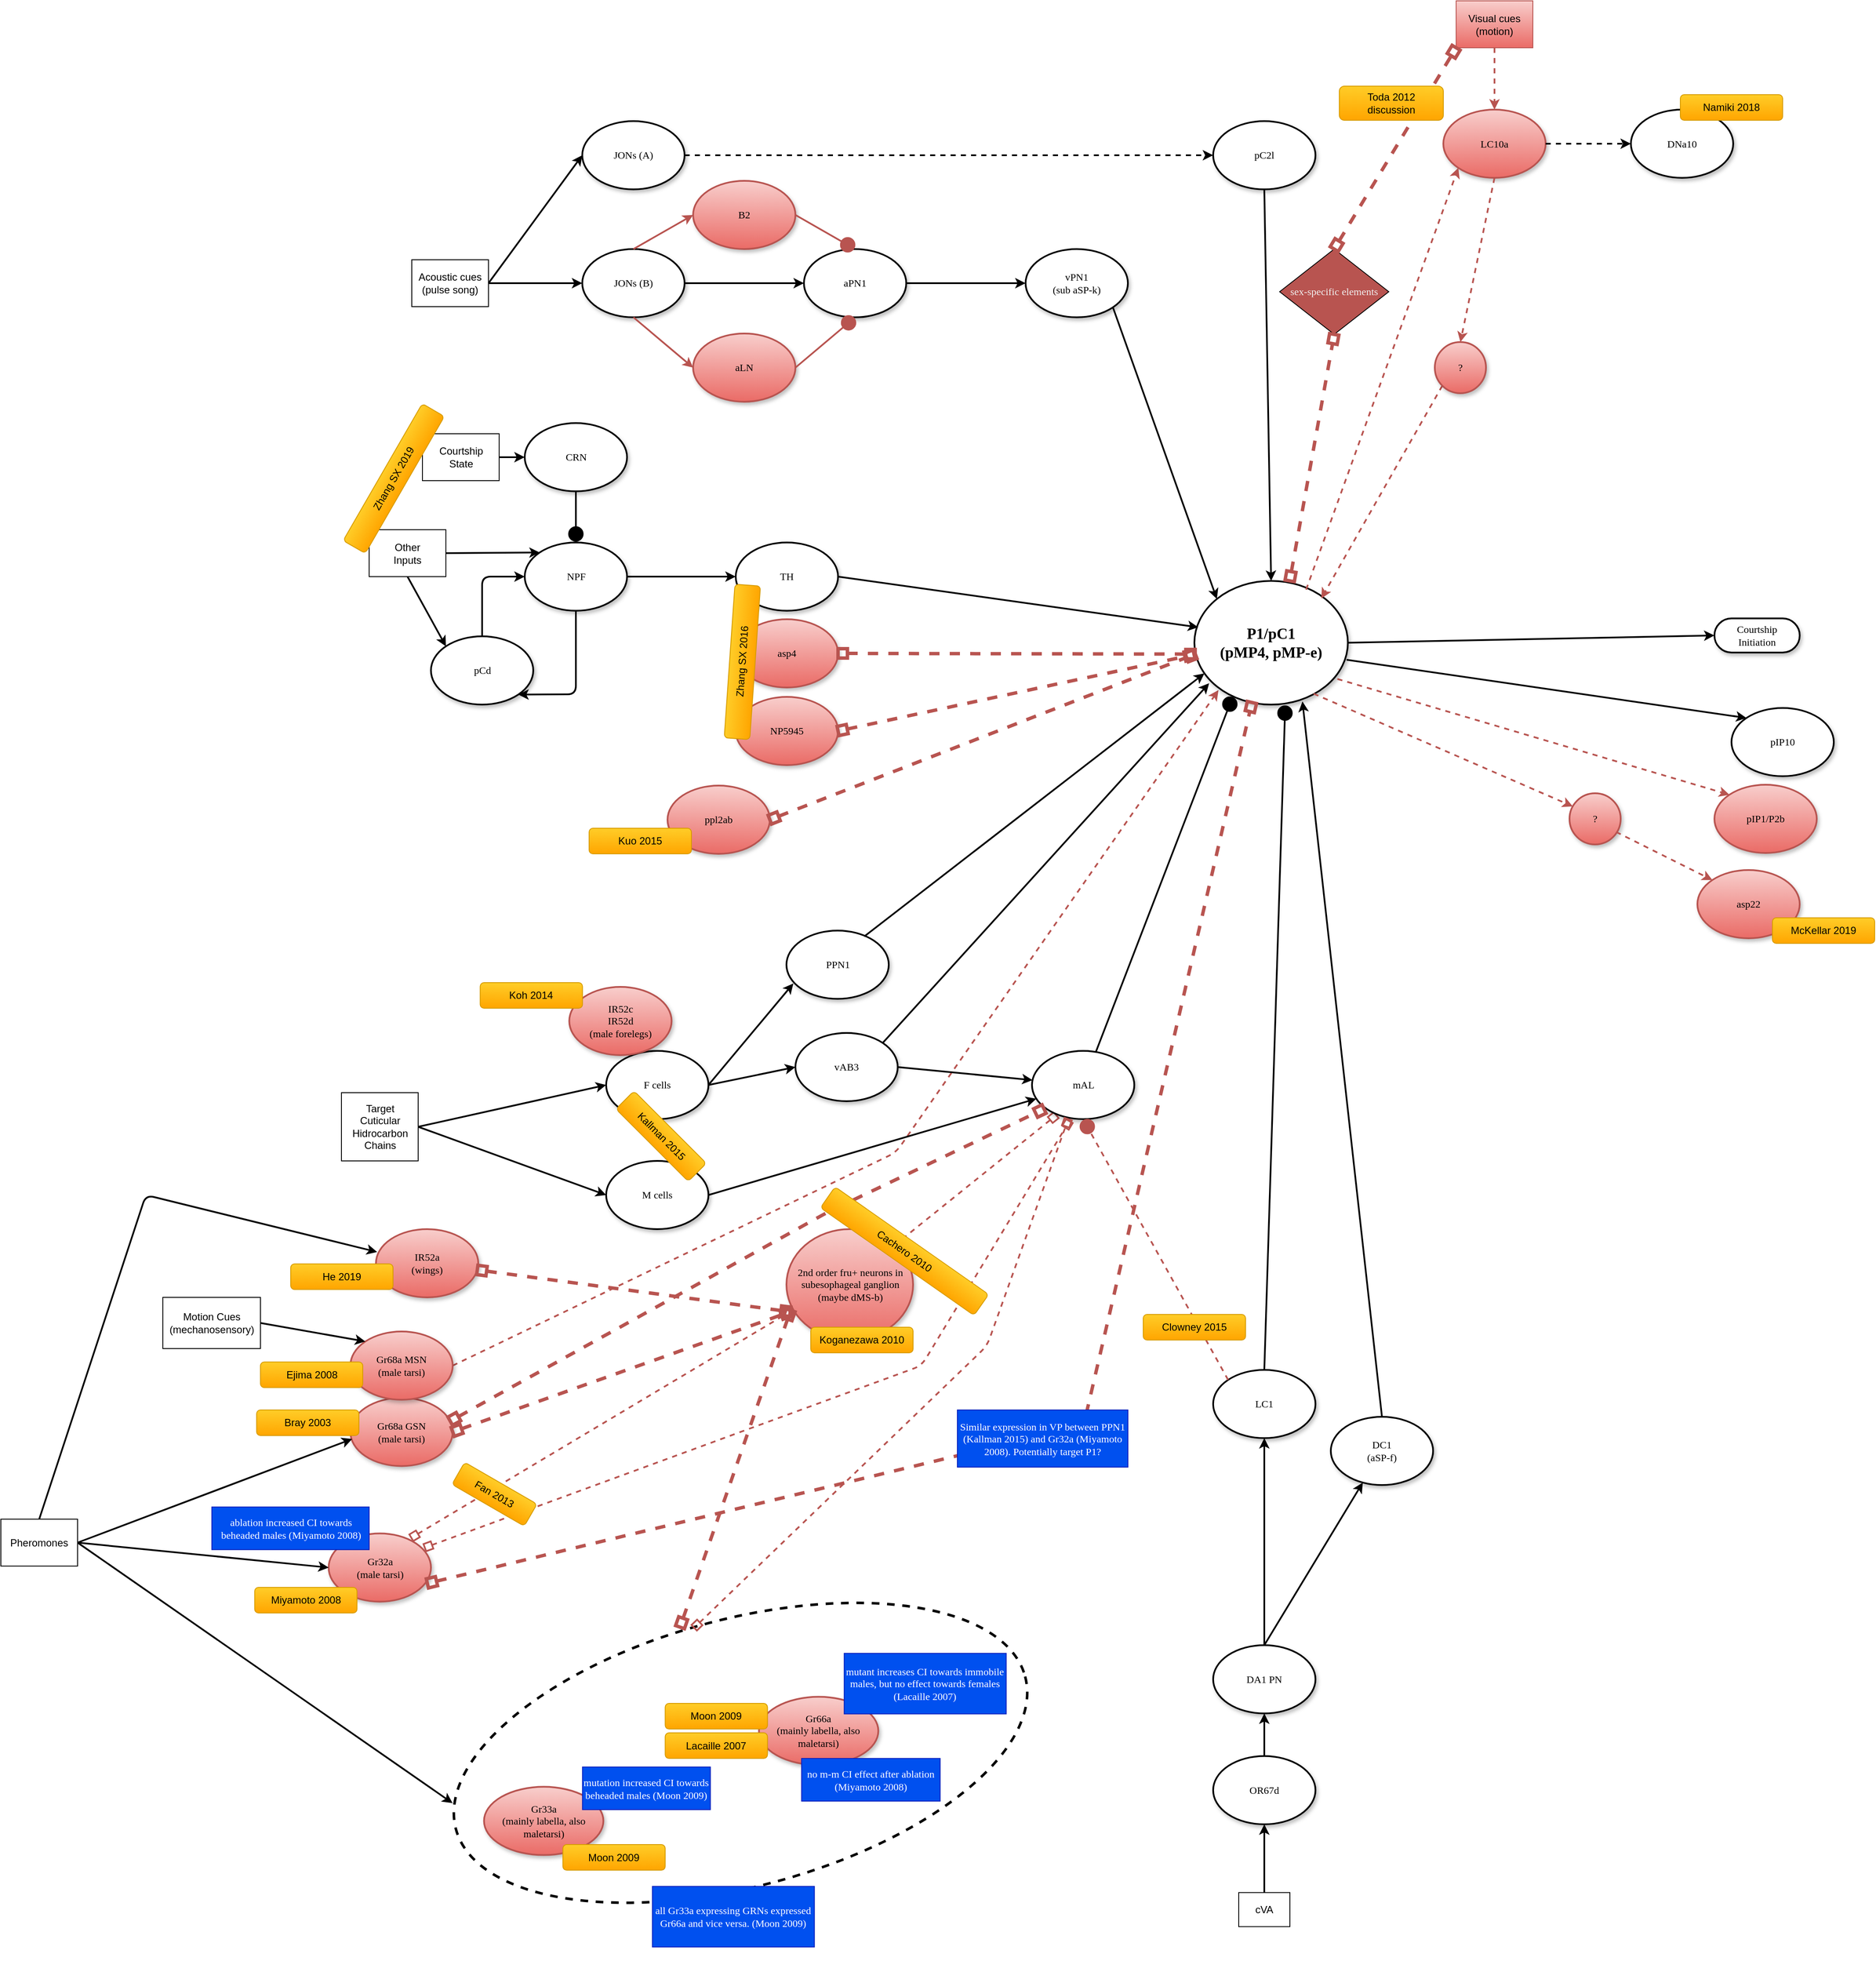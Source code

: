 <mxfile version="14.4.4" type="github">
  <diagram name="Page-1" id="ad52d381-51e7-2e0d-a935-2d0ddd2fd229">
    <mxGraphModel dx="3036" dy="1929" grid="1" gridSize="10" guides="1" tooltips="1" connect="1" arrows="1" fold="1" page="1" pageScale="1" pageWidth="1100" pageHeight="850" background="#ffffff" math="0" shadow="0">
      <root>
        <mxCell id="0" />
        <mxCell id="1" parent="0" />
        <mxCell id="9Zyja6iba0x6Raa5amca-169" value="" style="ellipse;whiteSpace=wrap;html=1;fontFamily=Verdana;fontSize=12;fontColor=#000000;rotation=-15;fillColor=none;strokeColor=#000000;dashed=1;strokeWidth=3;" vertex="1" parent="1">
          <mxGeometry x="362" y="1217.31" width="691.25" height="313.25" as="geometry" />
        </mxCell>
        <mxCell id="9Zyja6iba0x6Raa5amca-168" value="&lt;div&gt;Gr33a&lt;/div&gt;&lt;div&gt;(mainly labella, also maletarsi)&lt;br&gt;&lt;/div&gt;" style="ellipse;whiteSpace=wrap;html=1;rounded=1;shadow=1;comic=0;labelBackgroundColor=none;strokeWidth=2;fontFamily=Verdana;fontSize=12;align=center;gradientColor=#ea6b66;fillColor=#f8cecc;strokeColor=#b85450;" vertex="1" parent="1">
          <mxGeometry x="406.75" y="1413.81" width="140" height="80" as="geometry" />
        </mxCell>
        <mxCell id="9Zyja6iba0x6Raa5amca-161" value="" style="endArrow=box;html=1;strokeWidth=2;strokeColor=#b85450;exitX=1;exitY=0;exitDx=0;exitDy=0;dashed=1;gradientColor=#ea6b66;fillColor=#f8cecc;entryX=0.237;entryY=0.942;entryDx=0;entryDy=0;entryPerimeter=0;endFill=0;" edge="1" parent="1" source="9Zyja6iba0x6Raa5amca-147" target="9Zyja6iba0x6Raa5amca-2">
          <mxGeometry width="50" height="50" relative="1" as="geometry">
            <mxPoint x="899.001" y="777.405" as="sourcePoint" />
            <mxPoint x="1081.66" y="631" as="targetPoint" />
          </mxGeometry>
        </mxCell>
        <mxCell id="9Zyja6iba0x6Raa5amca-157" value="" style="endArrow=classic;html=1;strokeWidth=2;strokeColor=#b85450;exitX=1;exitY=0.5;exitDx=0;exitDy=0;dashed=1;gradientColor=#ea6b66;fillColor=#f8cecc;entryX=0.157;entryY=0.883;entryDx=0;entryDy=0;entryPerimeter=0;" edge="1" parent="1" source="9Zyja6iba0x6Raa5amca-151" target="9Zyja6iba0x6Raa5amca-1">
          <mxGeometry width="50" height="50" relative="1" as="geometry">
            <mxPoint x="949.787" y="575.993" as="sourcePoint" />
            <mxPoint x="771.998" y="840.001" as="targetPoint" />
            <Array as="points">
              <mxPoint x="890" y="670" />
            </Array>
          </mxGeometry>
        </mxCell>
        <mxCell id="9Zyja6iba0x6Raa5amca-1" value="&lt;div&gt;P1/pC1&lt;/div&gt;&lt;div&gt;(pMP4, pMP-e)&lt;br&gt;&lt;/div&gt;" style="ellipse;whiteSpace=wrap;html=1;rounded=1;shadow=1;comic=0;labelBackgroundColor=none;strokeWidth=2;fontFamily=Verdana;fontSize=18;align=center;fontStyle=1" vertex="1" parent="1">
          <mxGeometry x="1240" width="180" height="145" as="geometry" />
        </mxCell>
        <mxCell id="9Zyja6iba0x6Raa5amca-2" value="mAL" style="ellipse;whiteSpace=wrap;html=1;rounded=1;shadow=1;comic=0;labelBackgroundColor=none;strokeWidth=2;fontFamily=Verdana;fontSize=12;align=center;" vertex="1" parent="1">
          <mxGeometry x="1049.5" y="551" width="120" height="80" as="geometry" />
        </mxCell>
        <mxCell id="9Zyja6iba0x6Raa5amca-3" value="&lt;div&gt;Courtship&lt;/div&gt;&lt;div&gt;Initiation&lt;br&gt;&lt;/div&gt;" style="whiteSpace=wrap;html=1;rounded=1;shadow=1;comic=0;labelBackgroundColor=none;strokeWidth=2;fontFamily=Verdana;fontSize=12;align=center;arcSize=50;" vertex="1" parent="1">
          <mxGeometry x="1850" y="44" width="100" height="40" as="geometry" />
        </mxCell>
        <mxCell id="9Zyja6iba0x6Raa5amca-4" value="&lt;div&gt;Target&lt;/div&gt;&lt;div&gt;Cuticular&lt;/div&gt;&lt;div&gt;Hidrocarbon&lt;/div&gt;&lt;div&gt;Chains&lt;br&gt;&lt;/div&gt;" style="rounded=0;whiteSpace=wrap;html=1;" vertex="1" parent="1">
          <mxGeometry x="239.5" y="600" width="90" height="80" as="geometry" />
        </mxCell>
        <mxCell id="9Zyja6iba0x6Raa5amca-5" value="" style="endArrow=classic;html=1;exitX=1;exitY=0.5;exitDx=0;exitDy=0;entryX=0;entryY=0.5;entryDx=0;entryDy=0;strokeWidth=2;strokeColor=#000000;" edge="1" parent="1" source="9Zyja6iba0x6Raa5amca-1" target="9Zyja6iba0x6Raa5amca-3">
          <mxGeometry width="50" height="50" relative="1" as="geometry">
            <mxPoint x="1062" y="20" as="sourcePoint" />
            <mxPoint x="1112" y="-30" as="targetPoint" />
          </mxGeometry>
        </mxCell>
        <mxCell id="9Zyja6iba0x6Raa5amca-6" value="vAB3" style="ellipse;whiteSpace=wrap;html=1;rounded=1;shadow=1;comic=0;labelBackgroundColor=none;strokeWidth=2;fontFamily=Verdana;fontSize=12;align=center;" vertex="1" parent="1">
          <mxGeometry x="772" y="530" width="120" height="80" as="geometry" />
        </mxCell>
        <mxCell id="9Zyja6iba0x6Raa5amca-7" value="PPN1" style="ellipse;whiteSpace=wrap;html=1;rounded=1;shadow=1;comic=0;labelBackgroundColor=none;strokeWidth=2;fontFamily=Verdana;fontSize=12;align=center;" vertex="1" parent="1">
          <mxGeometry x="761.5" y="410" width="120" height="80" as="geometry" />
        </mxCell>
        <mxCell id="9Zyja6iba0x6Raa5amca-8" value="M cells" style="ellipse;whiteSpace=wrap;html=1;rounded=1;shadow=1;comic=0;labelBackgroundColor=none;strokeWidth=2;fontFamily=Verdana;fontSize=12;align=center;" vertex="1" parent="1">
          <mxGeometry x="550" y="680" width="120" height="80" as="geometry" />
        </mxCell>
        <mxCell id="9Zyja6iba0x6Raa5amca-9" value="F cells" style="ellipse;whiteSpace=wrap;html=1;rounded=1;shadow=1;comic=0;labelBackgroundColor=none;strokeWidth=2;fontFamily=Verdana;fontSize=12;align=center;" vertex="1" parent="1">
          <mxGeometry x="550" y="551" width="120" height="80" as="geometry" />
        </mxCell>
        <mxCell id="9Zyja6iba0x6Raa5amca-10" value="JONs (B)" style="ellipse;whiteSpace=wrap;html=1;rounded=1;shadow=1;comic=0;labelBackgroundColor=none;strokeWidth=2;fontFamily=Verdana;fontSize=12;align=center;" vertex="1" parent="1">
          <mxGeometry x="522" y="-389" width="120" height="80" as="geometry" />
        </mxCell>
        <mxCell id="9Zyja6iba0x6Raa5amca-11" value="aPN1" style="ellipse;whiteSpace=wrap;html=1;rounded=1;shadow=1;comic=0;labelBackgroundColor=none;strokeWidth=2;fontFamily=Verdana;fontSize=12;align=center;" vertex="1" parent="1">
          <mxGeometry x="782" y="-389" width="120" height="80" as="geometry" />
        </mxCell>
        <mxCell id="9Zyja6iba0x6Raa5amca-12" value="&lt;div&gt;vPN1&lt;/div&gt;&lt;div&gt;(sub aSP-k) &lt;/div&gt;" style="ellipse;whiteSpace=wrap;html=1;rounded=1;shadow=1;comic=0;labelBackgroundColor=none;strokeWidth=2;fontFamily=Verdana;fontSize=12;align=center;" vertex="1" parent="1">
          <mxGeometry x="1042" y="-389" width="120" height="80" as="geometry" />
        </mxCell>
        <mxCell id="9Zyja6iba0x6Raa5amca-13" value="Acoustic cues (pulse song)" style="rounded=0;whiteSpace=wrap;html=1;" vertex="1" parent="1">
          <mxGeometry x="322" y="-376.5" width="90" height="55" as="geometry" />
        </mxCell>
        <mxCell id="9Zyja6iba0x6Raa5amca-14" value="LC1" style="ellipse;whiteSpace=wrap;html=1;rounded=1;shadow=1;comic=0;labelBackgroundColor=none;strokeWidth=2;fontFamily=Verdana;fontSize=12;align=center;" vertex="1" parent="1">
          <mxGeometry x="1262" y="925" width="120" height="80" as="geometry" />
        </mxCell>
        <mxCell id="9Zyja6iba0x6Raa5amca-15" value="OR67d" style="ellipse;whiteSpace=wrap;html=1;rounded=1;shadow=1;comic=0;labelBackgroundColor=none;strokeWidth=2;fontFamily=Verdana;fontSize=12;align=center;" vertex="1" parent="1">
          <mxGeometry x="1262" y="1377.75" width="120" height="80" as="geometry" />
        </mxCell>
        <mxCell id="9Zyja6iba0x6Raa5amca-16" value="DA1 PN" style="ellipse;whiteSpace=wrap;html=1;rounded=1;shadow=1;comic=0;labelBackgroundColor=none;strokeWidth=2;fontFamily=Verdana;fontSize=12;align=center;" vertex="1" parent="1">
          <mxGeometry x="1262" y="1247.75" width="120" height="80" as="geometry" />
        </mxCell>
        <mxCell id="9Zyja6iba0x6Raa5amca-17" value="&lt;div&gt;DC1&lt;/div&gt;&lt;div&gt;(aSP-f)&lt;/div&gt;" style="ellipse;whiteSpace=wrap;html=1;rounded=1;shadow=1;comic=0;labelBackgroundColor=none;strokeWidth=2;fontFamily=Verdana;fontSize=12;align=center;" vertex="1" parent="1">
          <mxGeometry x="1400" y="980" width="120" height="80" as="geometry" />
        </mxCell>
        <mxCell id="9Zyja6iba0x6Raa5amca-18" value="cVA" style="rounded=0;whiteSpace=wrap;html=1;" vertex="1" parent="1">
          <mxGeometry x="1292" y="1537.75" width="60" height="40" as="geometry" />
        </mxCell>
        <mxCell id="9Zyja6iba0x6Raa5amca-19" value="Visual cues (motion)" style="rounded=0;whiteSpace=wrap;html=1;gradientColor=#ea6b66;fillColor=#f8cecc;strokeColor=#b85450;" vertex="1" parent="1">
          <mxGeometry x="1547" y="-680" width="90" height="55" as="geometry" />
        </mxCell>
        <mxCell id="9Zyja6iba0x6Raa5amca-22" value="" style="endArrow=circle;html=1;entryX=0.251;entryY=0.932;entryDx=0;entryDy=0;strokeWidth=2;strokeColor=#000000;endFill=1;entryPerimeter=0;" edge="1" parent="1" source="9Zyja6iba0x6Raa5amca-2" target="9Zyja6iba0x6Raa5amca-1">
          <mxGeometry width="50" height="50" relative="1" as="geometry">
            <mxPoint x="1072.0" y="140" as="sourcePoint" />
            <mxPoint x="1072.0" y="380" as="targetPoint" />
          </mxGeometry>
        </mxCell>
        <mxCell id="9Zyja6iba0x6Raa5amca-23" value="" style="endArrow=circle;html=1;exitX=0.5;exitY=0;exitDx=0;exitDy=0;strokeWidth=2;strokeColor=#000000;endFill=1;entryX=0.592;entryY=1;entryDx=0;entryDy=0;entryPerimeter=0;" edge="1" parent="1" source="9Zyja6iba0x6Raa5amca-14" target="9Zyja6iba0x6Raa5amca-1">
          <mxGeometry width="50" height="50" relative="1" as="geometry">
            <mxPoint x="792.0" y="130" as="sourcePoint" />
            <mxPoint x="1330" y="150" as="targetPoint" />
          </mxGeometry>
        </mxCell>
        <mxCell id="9Zyja6iba0x6Raa5amca-24" value="" style="endArrow=circle;html=1;exitX=0;exitY=0;exitDx=0;exitDy=0;entryX=0.5;entryY=1;entryDx=0;entryDy=0;strokeWidth=2;strokeColor=#b85450;endFill=1;dashed=1;gradientColor=#ea6b66;fillColor=#f8cecc;" edge="1" parent="1" source="9Zyja6iba0x6Raa5amca-14" target="9Zyja6iba0x6Raa5amca-2">
          <mxGeometry width="50" height="50" relative="1" as="geometry">
            <mxPoint x="1049.5" y="391" as="sourcePoint" />
            <mxPoint x="1139.98" y="392.48" as="targetPoint" />
          </mxGeometry>
        </mxCell>
        <mxCell id="9Zyja6iba0x6Raa5amca-25" value="" style="endArrow=classic;html=1;exitX=0.5;exitY=0;exitDx=0;exitDy=0;entryX=0.704;entryY=0.975;entryDx=0;entryDy=0;strokeWidth=2;strokeColor=#000000;entryPerimeter=0;" edge="1" parent="1" source="9Zyja6iba0x6Raa5amca-17" target="9Zyja6iba0x6Raa5amca-1">
          <mxGeometry width="50" height="50" relative="1" as="geometry">
            <mxPoint x="1392.0" y="60" as="sourcePoint" />
            <mxPoint x="1472.0" y="60" as="targetPoint" />
          </mxGeometry>
        </mxCell>
        <mxCell id="9Zyja6iba0x6Raa5amca-26" value="" style="endArrow=classic;html=1;exitX=0.5;exitY=0;exitDx=0;exitDy=0;strokeWidth=2;strokeColor=#000000;" edge="1" parent="1" source="9Zyja6iba0x6Raa5amca-16" target="9Zyja6iba0x6Raa5amca-17">
          <mxGeometry width="50" height="50" relative="1" as="geometry">
            <mxPoint x="902.0" y="991" as="sourcePoint" />
            <mxPoint x="982.0" y="991" as="targetPoint" />
          </mxGeometry>
        </mxCell>
        <mxCell id="9Zyja6iba0x6Raa5amca-27" value="" style="endArrow=classic;html=1;exitX=0.5;exitY=0;exitDx=0;exitDy=0;entryX=0.5;entryY=1;entryDx=0;entryDy=0;strokeWidth=2;strokeColor=#000000;" edge="1" parent="1" source="9Zyja6iba0x6Raa5amca-16" target="9Zyja6iba0x6Raa5amca-14">
          <mxGeometry width="50" height="50" relative="1" as="geometry">
            <mxPoint x="849.5" y="801" as="sourcePoint" />
            <mxPoint x="929.5" y="801" as="targetPoint" />
          </mxGeometry>
        </mxCell>
        <mxCell id="9Zyja6iba0x6Raa5amca-28" value="" style="endArrow=classic;html=1;strokeWidth=2;strokeColor=#000000;entryX=0.065;entryY=0.748;entryDx=0;entryDy=0;entryPerimeter=0;exitX=0.761;exitY=0.085;exitDx=0;exitDy=0;exitPerimeter=0;" edge="1" parent="1" source="9Zyja6iba0x6Raa5amca-7" target="9Zyja6iba0x6Raa5amca-1">
          <mxGeometry width="50" height="50" relative="1" as="geometry">
            <mxPoint x="870" y="390" as="sourcePoint" />
            <mxPoint x="1252" y="120" as="targetPoint" />
          </mxGeometry>
        </mxCell>
        <mxCell id="9Zyja6iba0x6Raa5amca-29" value="" style="endArrow=classic;html=1;exitX=1;exitY=0.5;exitDx=0;exitDy=0;strokeWidth=2;strokeColor=#000000;" edge="1" parent="1" source="9Zyja6iba0x6Raa5amca-6" target="9Zyja6iba0x6Raa5amca-2">
          <mxGeometry width="50" height="50" relative="1" as="geometry">
            <mxPoint x="899.5" y="631" as="sourcePoint" />
            <mxPoint x="979.5" y="631" as="targetPoint" />
          </mxGeometry>
        </mxCell>
        <mxCell id="9Zyja6iba0x6Raa5amca-30" value="" style="endArrow=classic;html=1;exitX=1;exitY=0;exitDx=0;exitDy=0;strokeWidth=2;strokeColor=#000000;entryX=0.096;entryY=0.828;entryDx=0;entryDy=0;entryPerimeter=0;" edge="1" parent="1" source="9Zyja6iba0x6Raa5amca-6" target="9Zyja6iba0x6Raa5amca-1">
          <mxGeometry width="50" height="50" relative="1" as="geometry">
            <mxPoint x="1442.0" y="110" as="sourcePoint" />
            <mxPoint x="1522.0" y="110" as="targetPoint" />
          </mxGeometry>
        </mxCell>
        <mxCell id="9Zyja6iba0x6Raa5amca-31" value="" style="endArrow=classic;html=1;exitX=1;exitY=0.5;exitDx=0;exitDy=0;entryX=0.067;entryY=0.775;entryDx=0;entryDy=0;strokeWidth=2;strokeColor=#000000;entryPerimeter=0;" edge="1" parent="1" source="9Zyja6iba0x6Raa5amca-9" target="9Zyja6iba0x6Raa5amca-7">
          <mxGeometry width="50" height="50" relative="1" as="geometry">
            <mxPoint x="665.0" y="735" as="sourcePoint" />
            <mxPoint x="745.0" y="735" as="targetPoint" />
          </mxGeometry>
        </mxCell>
        <mxCell id="9Zyja6iba0x6Raa5amca-32" value="" style="endArrow=classic;html=1;exitX=1;exitY=0.5;exitDx=0;exitDy=0;entryX=0;entryY=0.5;entryDx=0;entryDy=0;strokeWidth=2;strokeColor=#000000;" edge="1" parent="1" source="9Zyja6iba0x6Raa5amca-9" target="9Zyja6iba0x6Raa5amca-6">
          <mxGeometry width="50" height="50" relative="1" as="geometry">
            <mxPoint x="645.0" y="815" as="sourcePoint" />
            <mxPoint x="725.0" y="815" as="targetPoint" />
          </mxGeometry>
        </mxCell>
        <mxCell id="9Zyja6iba0x6Raa5amca-33" value="" style="endArrow=classic;html=1;exitX=1;exitY=0.5;exitDx=0;exitDy=0;strokeWidth=2;strokeColor=#000000;" edge="1" parent="1" source="9Zyja6iba0x6Raa5amca-8" target="9Zyja6iba0x6Raa5amca-2">
          <mxGeometry width="50" height="50" relative="1" as="geometry">
            <mxPoint x="669.5" y="671" as="sourcePoint" />
            <mxPoint x="749.5" y="671" as="targetPoint" />
          </mxGeometry>
        </mxCell>
        <mxCell id="9Zyja6iba0x6Raa5amca-34" value="" style="endArrow=classic;html=1;exitX=1;exitY=0.5;exitDx=0;exitDy=0;entryX=0;entryY=0.5;entryDx=0;entryDy=0;strokeWidth=2;strokeColor=#000000;" edge="1" parent="1" source="9Zyja6iba0x6Raa5amca-4" target="9Zyja6iba0x6Raa5amca-9">
          <mxGeometry width="50" height="50" relative="1" as="geometry">
            <mxPoint x="425.0" y="681" as="sourcePoint" />
            <mxPoint x="505.0" y="681" as="targetPoint" />
          </mxGeometry>
        </mxCell>
        <mxCell id="9Zyja6iba0x6Raa5amca-35" value="" style="endArrow=classic;html=1;exitX=1;exitY=0.5;exitDx=0;exitDy=0;entryX=0;entryY=0.5;entryDx=0;entryDy=0;strokeWidth=2;strokeColor=#000000;" edge="1" parent="1" source="9Zyja6iba0x6Raa5amca-4" target="9Zyja6iba0x6Raa5amca-8">
          <mxGeometry width="50" height="50" relative="1" as="geometry">
            <mxPoint x="435.0" y="709.82" as="sourcePoint" />
            <mxPoint x="515.0" y="709.82" as="targetPoint" />
          </mxGeometry>
        </mxCell>
        <mxCell id="9Zyja6iba0x6Raa5amca-36" value="" style="endArrow=classic;html=1;exitX=0.5;exitY=0;exitDx=0;exitDy=0;entryX=0.5;entryY=1;entryDx=0;entryDy=0;strokeWidth=2;strokeColor=#000000;" edge="1" parent="1" source="9Zyja6iba0x6Raa5amca-15" target="9Zyja6iba0x6Raa5amca-16">
          <mxGeometry width="50" height="50" relative="1" as="geometry">
            <mxPoint x="952.0" y="1412.75" as="sourcePoint" />
            <mxPoint x="1042.0" y="1387.75" as="targetPoint" />
          </mxGeometry>
        </mxCell>
        <mxCell id="9Zyja6iba0x6Raa5amca-37" value="" style="endArrow=classic;html=1;exitX=0.5;exitY=0;exitDx=0;exitDy=0;entryX=0.5;entryY=1;entryDx=0;entryDy=0;strokeWidth=2;strokeColor=#000000;" edge="1" parent="1" source="9Zyja6iba0x6Raa5amca-18" target="9Zyja6iba0x6Raa5amca-15">
          <mxGeometry width="50" height="50" relative="1" as="geometry">
            <mxPoint x="792.0" y="1302.75" as="sourcePoint" />
            <mxPoint x="882.0" y="1277.75" as="targetPoint" />
          </mxGeometry>
        </mxCell>
        <mxCell id="9Zyja6iba0x6Raa5amca-38" value="" style="endArrow=classic;html=1;strokeWidth=2;strokeColor=#000000;entryX=0;entryY=0.5;entryDx=0;entryDy=0;" edge="1" parent="1" source="9Zyja6iba0x6Raa5amca-13" target="9Zyja6iba0x6Raa5amca-10">
          <mxGeometry width="50" height="50" relative="1" as="geometry">
            <mxPoint x="502" y="-19" as="sourcePoint" />
            <mxPoint x="512" y="-109" as="targetPoint" />
          </mxGeometry>
        </mxCell>
        <mxCell id="9Zyja6iba0x6Raa5amca-39" value="" style="endArrow=classic;html=1;exitX=1;exitY=0.5;exitDx=0;exitDy=0;entryX=0;entryY=0.5;entryDx=0;entryDy=0;strokeWidth=2;strokeColor=#000000;" edge="1" parent="1" source="9Zyja6iba0x6Raa5amca-10" target="9Zyja6iba0x6Raa5amca-11">
          <mxGeometry width="50" height="50" relative="1" as="geometry">
            <mxPoint x="642" y="-19" as="sourcePoint" />
            <mxPoint x="757" y="-109" as="targetPoint" />
          </mxGeometry>
        </mxCell>
        <mxCell id="9Zyja6iba0x6Raa5amca-40" value="" style="endArrow=classic;html=1;exitX=1;exitY=0.5;exitDx=0;exitDy=0;entryX=0;entryY=0.5;entryDx=0;entryDy=0;strokeWidth=2;strokeColor=#000000;" edge="1" parent="1" source="9Zyja6iba0x6Raa5amca-11" target="9Zyja6iba0x6Raa5amca-12">
          <mxGeometry width="50" height="50" relative="1" as="geometry">
            <mxPoint x="912" y="21" as="sourcePoint" />
            <mxPoint x="1027" y="-69" as="targetPoint" />
          </mxGeometry>
        </mxCell>
        <mxCell id="9Zyja6iba0x6Raa5amca-41" value="" style="endArrow=classic;html=1;exitX=1;exitY=1;exitDx=0;exitDy=0;entryX=0;entryY=0;entryDx=0;entryDy=0;strokeWidth=2;strokeColor=#000000;" edge="1" parent="1" source="9Zyja6iba0x6Raa5amca-12" target="9Zyja6iba0x6Raa5amca-1">
          <mxGeometry width="50" height="50" relative="1" as="geometry">
            <mxPoint x="1262" y="-45" as="sourcePoint" />
            <mxPoint x="1377" y="-135" as="targetPoint" />
          </mxGeometry>
        </mxCell>
        <mxCell id="9Zyja6iba0x6Raa5amca-42" value="LC10a" style="ellipse;whiteSpace=wrap;html=1;rounded=1;shadow=1;comic=0;labelBackgroundColor=none;strokeWidth=2;fontFamily=Verdana;fontSize=12;align=center;gradientColor=#ea6b66;fillColor=#f8cecc;strokeColor=#b85450;" vertex="1" parent="1">
          <mxGeometry x="1532" y="-552.5" width="120" height="80" as="geometry" />
        </mxCell>
        <mxCell id="9Zyja6iba0x6Raa5amca-44" value="B2" style="ellipse;whiteSpace=wrap;html=1;rounded=1;shadow=1;comic=0;labelBackgroundColor=none;strokeWidth=2;fontFamily=Verdana;fontSize=12;align=center;gradientColor=#ea6b66;fillColor=#f8cecc;strokeColor=#b85450;" vertex="1" parent="1">
          <mxGeometry x="652" y="-469" width="120" height="80" as="geometry" />
        </mxCell>
        <mxCell id="9Zyja6iba0x6Raa5amca-45" value="aLN" style="ellipse;whiteSpace=wrap;html=1;rounded=1;shadow=1;comic=0;labelBackgroundColor=none;strokeWidth=2;fontFamily=Verdana;fontSize=12;align=center;gradientColor=#ea6b66;fillColor=#f8cecc;strokeColor=#b85450;" vertex="1" parent="1">
          <mxGeometry x="652" y="-290" width="120" height="80" as="geometry" />
        </mxCell>
        <mxCell id="9Zyja6iba0x6Raa5amca-47" value="" style="endArrow=classic;html=1;exitX=0.5;exitY=0;exitDx=0;exitDy=0;entryX=0;entryY=0.5;entryDx=0;entryDy=0;strokeWidth=2;strokeColor=#b85450;gradientColor=#ea6b66;fillColor=#f8cecc;" edge="1" parent="1" source="9Zyja6iba0x6Raa5amca-10" target="9Zyja6iba0x6Raa5amca-44">
          <mxGeometry width="50" height="50" relative="1" as="geometry">
            <mxPoint x="632" y="-251.5" as="sourcePoint" />
            <mxPoint x="772.0" y="-251.5" as="targetPoint" />
          </mxGeometry>
        </mxCell>
        <mxCell id="9Zyja6iba0x6Raa5amca-48" value="" style="endArrow=classic;html=1;exitX=0.5;exitY=1;exitDx=0;exitDy=0;entryX=0;entryY=0.5;entryDx=0;entryDy=0;strokeWidth=2;strokeColor=#b85450;gradientColor=#ea6b66;fillColor=#f8cecc;" edge="1" parent="1" source="9Zyja6iba0x6Raa5amca-10" target="9Zyja6iba0x6Raa5amca-45">
          <mxGeometry width="50" height="50" relative="1" as="geometry">
            <mxPoint x="652" y="-269" as="sourcePoint" />
            <mxPoint x="792.0" y="-269" as="targetPoint" />
          </mxGeometry>
        </mxCell>
        <mxCell id="9Zyja6iba0x6Raa5amca-50" value="" style="endArrow=circle;html=1;entryX=0.5;entryY=1;entryDx=0;entryDy=0;strokeWidth=2;strokeColor=#b85450;endFill=1;exitX=1;exitY=0.5;exitDx=0;exitDy=0;gradientColor=#ea6b66;fillColor=#f8cecc;" edge="1" parent="1" source="9Zyja6iba0x6Raa5amca-45" target="9Zyja6iba0x6Raa5amca-11">
          <mxGeometry width="50" height="50" relative="1" as="geometry">
            <mxPoint x="842" y="-99" as="sourcePoint" />
            <mxPoint x="880.844" y="-189.004" as="targetPoint" />
          </mxGeometry>
        </mxCell>
        <mxCell id="9Zyja6iba0x6Raa5amca-51" value="" style="endArrow=circle;html=1;entryX=0.5;entryY=0;entryDx=0;entryDy=0;strokeWidth=2;strokeColor=#b85450;endFill=1;exitX=1;exitY=0.5;exitDx=0;exitDy=0;gradientColor=#ea6b66;fillColor=#f8cecc;" edge="1" parent="1" source="9Zyja6iba0x6Raa5amca-44" target="9Zyja6iba0x6Raa5amca-11">
          <mxGeometry width="50" height="50" relative="1" as="geometry">
            <mxPoint x="812.002" y="-96.979" as="sourcePoint" />
            <mxPoint x="940.844" y="-199.004" as="targetPoint" />
          </mxGeometry>
        </mxCell>
        <mxCell id="9Zyja6iba0x6Raa5amca-52" value="JONs (A)" style="ellipse;whiteSpace=wrap;html=1;rounded=1;shadow=1;comic=0;labelBackgroundColor=none;strokeWidth=2;fontFamily=Verdana;fontSize=12;align=center;" vertex="1" parent="1">
          <mxGeometry x="522" y="-539" width="120" height="80" as="geometry" />
        </mxCell>
        <mxCell id="9Zyja6iba0x6Raa5amca-53" value="" style="endArrow=classic;html=1;strokeWidth=2;strokeColor=#000000;entryX=0;entryY=0.5;entryDx=0;entryDy=0;exitX=1;exitY=0.5;exitDx=0;exitDy=0;" edge="1" parent="1" source="9Zyja6iba0x6Raa5amca-13" target="9Zyja6iba0x6Raa5amca-52">
          <mxGeometry width="50" height="50" relative="1" as="geometry">
            <mxPoint x="442" y="-309" as="sourcePoint" />
            <mxPoint x="522" y="-279" as="targetPoint" />
          </mxGeometry>
        </mxCell>
        <mxCell id="9Zyja6iba0x6Raa5amca-54" value="pC2l" style="ellipse;whiteSpace=wrap;html=1;rounded=1;shadow=1;comic=0;labelBackgroundColor=none;strokeWidth=2;fontFamily=Verdana;fontSize=12;align=center;" vertex="1" parent="1">
          <mxGeometry x="1262" y="-539" width="120" height="80" as="geometry" />
        </mxCell>
        <mxCell id="9Zyja6iba0x6Raa5amca-55" value="" style="endArrow=classic;html=1;strokeWidth=2;strokeColor=#000000;entryX=0;entryY=0.5;entryDx=0;entryDy=0;exitX=1;exitY=0.5;exitDx=0;exitDy=0;dashed=1;" edge="1" parent="1" source="9Zyja6iba0x6Raa5amca-52" target="9Zyja6iba0x6Raa5amca-54">
          <mxGeometry width="50" height="50" relative="1" as="geometry">
            <mxPoint x="662" y="-469" as="sourcePoint" />
            <mxPoint x="772" y="-569" as="targetPoint" />
          </mxGeometry>
        </mxCell>
        <mxCell id="9Zyja6iba0x6Raa5amca-56" value="" style="endArrow=classic;html=1;strokeWidth=2;strokeColor=#000000;entryX=0.5;entryY=0;entryDx=0;entryDy=0;exitX=0.5;exitY=1;exitDx=0;exitDy=0;" edge="1" parent="1" source="9Zyja6iba0x6Raa5amca-54" target="9Zyja6iba0x6Raa5amca-1">
          <mxGeometry width="50" height="50" relative="1" as="geometry">
            <mxPoint x="982" y="-379" as="sourcePoint" />
            <mxPoint x="1322" y="6" as="targetPoint" />
          </mxGeometry>
        </mxCell>
        <mxCell id="9Zyja6iba0x6Raa5amca-57" value="DNa10" style="ellipse;whiteSpace=wrap;html=1;rounded=1;shadow=1;comic=0;labelBackgroundColor=none;strokeWidth=2;fontFamily=Verdana;fontSize=12;align=center;" vertex="1" parent="1">
          <mxGeometry x="1752" y="-552.5" width="120" height="80" as="geometry" />
        </mxCell>
        <mxCell id="9Zyja6iba0x6Raa5amca-61" value="" style="endArrow=classic;html=1;strokeWidth=2;strokeColor=#000000;entryX=0;entryY=0.5;entryDx=0;entryDy=0;exitX=1;exitY=0.5;exitDx=0;exitDy=0;dashed=1;" edge="1" parent="1" source="9Zyja6iba0x6Raa5amca-42" target="9Zyja6iba0x6Raa5amca-57">
          <mxGeometry width="50" height="50" relative="1" as="geometry">
            <mxPoint x="1622" y="-580" as="sourcePoint" />
            <mxPoint x="1732" y="-680" as="targetPoint" />
          </mxGeometry>
        </mxCell>
        <mxCell id="9Zyja6iba0x6Raa5amca-63" value="" style="endArrow=classic;html=1;strokeWidth=2;strokeColor=#b85450;exitX=0.5;exitY=1;exitDx=0;exitDy=0;dashed=1;entryX=0.5;entryY=0;entryDx=0;entryDy=0;gradientColor=#ea6b66;fillColor=#f8cecc;" edge="1" parent="1" source="9Zyja6iba0x6Raa5amca-42" target="9Zyja6iba0x6Raa5amca-80">
          <mxGeometry width="50" height="50" relative="1" as="geometry">
            <mxPoint x="1522.0" y="-390" as="sourcePoint" />
            <mxPoint x="1552" y="-287.5" as="targetPoint" />
          </mxGeometry>
        </mxCell>
        <mxCell id="9Zyja6iba0x6Raa5amca-66" value="" style="endArrow=classic;html=1;strokeWidth=2;strokeColor=#b85450;exitX=0;exitY=1;exitDx=0;exitDy=0;dashed=1;gradientColor=#ea6b66;fillColor=#f8cecc;entryX=0.827;entryY=0.142;entryDx=0;entryDy=0;entryPerimeter=0;" edge="1" parent="1" source="9Zyja6iba0x6Raa5amca-80" target="9Zyja6iba0x6Raa5amca-1">
          <mxGeometry width="50" height="50" relative="1" as="geometry">
            <mxPoint x="1552" y="-207.5" as="sourcePoint" />
            <mxPoint x="1522.0" y="-100" as="targetPoint" />
          </mxGeometry>
        </mxCell>
        <mxCell id="9Zyja6iba0x6Raa5amca-67" value="" style="endArrow=classic;html=1;strokeWidth=2;strokeColor=#b85450;exitX=0.728;exitY=0.071;exitDx=0;exitDy=0;dashed=1;entryX=0;entryY=1;entryDx=0;entryDy=0;exitPerimeter=0;gradientColor=#ea6b66;fillColor=#f8cecc;" edge="1" parent="1" source="9Zyja6iba0x6Raa5amca-1" target="9Zyja6iba0x6Raa5amca-42">
          <mxGeometry width="50" height="50" relative="1" as="geometry">
            <mxPoint x="1432.0" y="-375.86" as="sourcePoint" />
            <mxPoint x="1509.574" y="-84.144" as="targetPoint" />
          </mxGeometry>
        </mxCell>
        <mxCell id="9Zyja6iba0x6Raa5amca-69" value="" style="endArrow=classic;html=1;strokeWidth=2;strokeColor=#b85450;entryX=0.5;entryY=0;entryDx=0;entryDy=0;exitX=0.5;exitY=1;exitDx=0;exitDy=0;dashed=1;gradientColor=#ea6b66;fillColor=#f8cecc;" edge="1" parent="1" source="9Zyja6iba0x6Raa5amca-19" target="9Zyja6iba0x6Raa5amca-42">
          <mxGeometry width="50" height="50" relative="1" as="geometry">
            <mxPoint x="1652.0" y="-512.5" as="sourcePoint" />
            <mxPoint x="1752.0" y="-512.5" as="targetPoint" />
          </mxGeometry>
        </mxCell>
        <mxCell id="9Zyja6iba0x6Raa5amca-70" value="pIP10" style="ellipse;whiteSpace=wrap;html=1;rounded=1;shadow=1;comic=0;labelBackgroundColor=none;strokeWidth=2;fontFamily=Verdana;fontSize=12;align=center;" vertex="1" parent="1">
          <mxGeometry x="1870" y="149" width="120" height="80" as="geometry" />
        </mxCell>
        <mxCell id="9Zyja6iba0x6Raa5amca-71" value="&lt;div align=&quot;center&quot;&gt;pIP1/P2b&lt;/div&gt;" style="ellipse;whiteSpace=wrap;html=1;rounded=1;shadow=1;comic=0;labelBackgroundColor=none;strokeWidth=2;fontFamily=Verdana;fontSize=12;align=center;gradientColor=#ea6b66;fillColor=#f8cecc;strokeColor=#b85450;" vertex="1" parent="1">
          <mxGeometry x="1850" y="239" width="120" height="80" as="geometry" />
        </mxCell>
        <mxCell id="9Zyja6iba0x6Raa5amca-72" value="asp22" style="ellipse;whiteSpace=wrap;html=1;rounded=1;shadow=1;comic=0;labelBackgroundColor=none;strokeWidth=2;fontFamily=Verdana;fontSize=12;align=center;gradientColor=#ea6b66;fillColor=#f8cecc;strokeColor=#b85450;" vertex="1" parent="1">
          <mxGeometry x="1830" y="339" width="120" height="80" as="geometry" />
        </mxCell>
        <mxCell id="9Zyja6iba0x6Raa5amca-74" value="" style="endArrow=classic;html=1;strokeWidth=2;strokeColor=#000000;exitX=0.992;exitY=0.638;exitDx=0;exitDy=0;exitPerimeter=0;entryX=0;entryY=0;entryDx=0;entryDy=0;" edge="1" parent="1" source="9Zyja6iba0x6Raa5amca-1" target="9Zyja6iba0x6Raa5amca-70">
          <mxGeometry width="50" height="50" relative="1" as="geometry">
            <mxPoint x="1552" y="-207.5" as="sourcePoint" />
            <mxPoint x="1359.171" y="37.901" as="targetPoint" />
          </mxGeometry>
        </mxCell>
        <mxCell id="9Zyja6iba0x6Raa5amca-75" value="" style="endArrow=classic;html=1;strokeWidth=2;strokeColor=#b85450;exitX=0.932;exitY=0.793;exitDx=0;exitDy=0;dashed=1;exitPerimeter=0;entryX=0;entryY=0;entryDx=0;entryDy=0;gradientColor=#ea6b66;fillColor=#f8cecc;" edge="1" parent="1" source="9Zyja6iba0x6Raa5amca-1" target="9Zyja6iba0x6Raa5amca-71">
          <mxGeometry width="50" height="50" relative="1" as="geometry">
            <mxPoint x="1574.83" y="154.6" as="sourcePoint" />
            <mxPoint x="1382.001" y="400.001" as="targetPoint" />
          </mxGeometry>
        </mxCell>
        <mxCell id="9Zyja6iba0x6Raa5amca-76" value="" style="endArrow=classic;html=1;strokeWidth=2;strokeColor=#b85450;exitX=0.777;exitY=0.912;exitDx=0;exitDy=0;dashed=1;exitPerimeter=0;entryX=0.064;entryY=0.256;entryDx=0;entryDy=0;gradientColor=#ea6b66;fillColor=#f8cecc;entryPerimeter=0;" edge="1" parent="1" source="9Zyja6iba0x6Raa5amca-1" target="9Zyja6iba0x6Raa5amca-77">
          <mxGeometry width="50" height="50" relative="1" as="geometry">
            <mxPoint x="1572" y="-187.5" as="sourcePoint" />
            <mxPoint x="1582" y="380" as="targetPoint" />
          </mxGeometry>
        </mxCell>
        <mxCell id="9Zyja6iba0x6Raa5amca-77" value="?" style="ellipse;whiteSpace=wrap;html=1;rounded=1;shadow=1;comic=0;labelBackgroundColor=none;strokeWidth=2;fontFamily=Verdana;fontSize=12;align=center;gradientColor=#ea6b66;fillColor=#f8cecc;strokeColor=#b85450;" vertex="1" parent="1">
          <mxGeometry x="1680" y="249" width="60" height="60" as="geometry" />
        </mxCell>
        <mxCell id="9Zyja6iba0x6Raa5amca-79" value="" style="endArrow=classic;html=1;strokeWidth=2;strokeColor=#b85450;exitX=0.911;exitY=0.756;exitDx=0;exitDy=0;dashed=1;entryX=0;entryY=0;entryDx=0;entryDy=0;gradientColor=#ea6b66;fillColor=#f8cecc;exitPerimeter=0;" edge="1" parent="1" source="9Zyja6iba0x6Raa5amca-77" target="9Zyja6iba0x6Raa5amca-72">
          <mxGeometry width="50" height="50" relative="1" as="geometry">
            <mxPoint x="1653.24" y="113.44" as="sourcePoint" />
            <mxPoint x="1687.574" y="330.716" as="targetPoint" />
          </mxGeometry>
        </mxCell>
        <mxCell id="9Zyja6iba0x6Raa5amca-80" value="?" style="ellipse;whiteSpace=wrap;html=1;rounded=1;shadow=1;comic=0;labelBackgroundColor=none;strokeWidth=2;fontFamily=Verdana;fontSize=12;align=center;gradientColor=#ea6b66;fillColor=#f8cecc;strokeColor=#b85450;" vertex="1" parent="1">
          <mxGeometry x="1522" y="-280" width="60" height="60" as="geometry" />
        </mxCell>
        <mxCell id="9Zyja6iba0x6Raa5amca-81" value="ppl2ab" style="ellipse;whiteSpace=wrap;html=1;rounded=1;shadow=1;comic=0;labelBackgroundColor=none;strokeWidth=2;fontFamily=Verdana;fontSize=12;align=center;gradientColor=#ea6b66;fillColor=#f8cecc;strokeColor=#b85450;" vertex="1" parent="1">
          <mxGeometry x="622" y="240" width="120" height="80" as="geometry" />
        </mxCell>
        <mxCell id="9Zyja6iba0x6Raa5amca-82" value="CRN" style="ellipse;whiteSpace=wrap;html=1;rounded=1;shadow=1;comic=0;labelBackgroundColor=none;strokeWidth=2;fontFamily=Verdana;fontSize=12;align=center;" vertex="1" parent="1">
          <mxGeometry x="454.5" y="-185" width="120" height="80" as="geometry" />
        </mxCell>
        <mxCell id="9Zyja6iba0x6Raa5amca-83" value="NPF" style="ellipse;whiteSpace=wrap;html=1;rounded=1;shadow=1;comic=0;labelBackgroundColor=none;strokeWidth=2;fontFamily=Verdana;fontSize=12;align=center;" vertex="1" parent="1">
          <mxGeometry x="454.5" y="-45" width="120" height="80" as="geometry" />
        </mxCell>
        <mxCell id="9Zyja6iba0x6Raa5amca-84" value="pCd" style="ellipse;whiteSpace=wrap;html=1;rounded=1;shadow=1;comic=0;labelBackgroundColor=none;strokeWidth=2;fontFamily=Verdana;fontSize=12;align=center;" vertex="1" parent="1">
          <mxGeometry x="344.5" y="65" width="120" height="80" as="geometry" />
        </mxCell>
        <mxCell id="9Zyja6iba0x6Raa5amca-86" value="TH" style="ellipse;whiteSpace=wrap;html=1;rounded=1;shadow=1;comic=0;labelBackgroundColor=none;strokeWidth=2;fontFamily=Verdana;fontSize=12;align=center;" vertex="1" parent="1">
          <mxGeometry x="702" y="-45" width="120" height="80" as="geometry" />
        </mxCell>
        <mxCell id="9Zyja6iba0x6Raa5amca-87" value="asp4" style="ellipse;whiteSpace=wrap;html=1;rounded=1;shadow=1;comic=0;labelBackgroundColor=none;strokeWidth=2;fontFamily=Verdana;fontSize=12;align=center;gradientColor=#ea6b66;fillColor=#f8cecc;strokeColor=#b85450;" vertex="1" parent="1">
          <mxGeometry x="702" y="45" width="120" height="80" as="geometry" />
        </mxCell>
        <mxCell id="9Zyja6iba0x6Raa5amca-88" value="NP5945" style="ellipse;whiteSpace=wrap;html=1;rounded=1;shadow=1;comic=0;labelBackgroundColor=none;strokeWidth=2;fontFamily=Verdana;fontSize=12;align=center;gradientColor=#ea6b66;fillColor=#f8cecc;strokeColor=#b85450;" vertex="1" parent="1">
          <mxGeometry x="702" y="136" width="120" height="80" as="geometry" />
        </mxCell>
        <mxCell id="9Zyja6iba0x6Raa5amca-89" value="" style="endArrow=classic;html=1;exitX=1;exitY=0.5;exitDx=0;exitDy=0;strokeWidth=2;strokeColor=#000000;entryX=0.025;entryY=0.375;entryDx=0;entryDy=0;entryPerimeter=0;" edge="1" parent="1" source="9Zyja6iba0x6Raa5amca-86" target="9Zyja6iba0x6Raa5amca-1">
          <mxGeometry width="50" height="50" relative="1" as="geometry">
            <mxPoint x="812" y="331" as="sourcePoint" />
            <mxPoint x="1204.5" y="-15" as="targetPoint" />
          </mxGeometry>
        </mxCell>
        <mxCell id="9Zyja6iba0x6Raa5amca-90" value="" style="endArrow=classic;html=1;exitX=1;exitY=0.5;exitDx=0;exitDy=0;strokeWidth=2;strokeColor=#000000;entryX=0;entryY=0.5;entryDx=0;entryDy=0;" edge="1" parent="1" source="9Zyja6iba0x6Raa5amca-83" target="9Zyja6iba0x6Raa5amca-86">
          <mxGeometry width="50" height="50" relative="1" as="geometry">
            <mxPoint x="577" y="463" as="sourcePoint" />
            <mxPoint x="1029.574" y="33.716" as="targetPoint" />
          </mxGeometry>
        </mxCell>
        <mxCell id="9Zyja6iba0x6Raa5amca-91" value="" style="endArrow=classic;html=1;exitX=0.5;exitY=0;exitDx=0;exitDy=0;strokeWidth=2;strokeColor=#000000;entryX=0;entryY=0.5;entryDx=0;entryDy=0;" edge="1" parent="1" source="9Zyja6iba0x6Raa5amca-84" target="9Zyja6iba0x6Raa5amca-83">
          <mxGeometry width="50" height="50" relative="1" as="geometry">
            <mxPoint x="334.496" y="-44.996" as="sourcePoint" />
            <mxPoint x="399.644" y="-21.564" as="targetPoint" />
            <Array as="points">
              <mxPoint x="404.5" y="-5" />
            </Array>
          </mxGeometry>
        </mxCell>
        <mxCell id="9Zyja6iba0x6Raa5amca-92" value="" style="endArrow=classic;html=1;strokeWidth=2;strokeColor=#000000;entryX=1;entryY=1;entryDx=0;entryDy=0;exitX=0.5;exitY=1;exitDx=0;exitDy=0;" edge="1" parent="1" source="9Zyja6iba0x6Raa5amca-83" target="9Zyja6iba0x6Raa5amca-84">
          <mxGeometry width="50" height="50" relative="1" as="geometry">
            <mxPoint x="514.5" y="85" as="sourcePoint" />
            <mxPoint x="632.074" y="106.716" as="targetPoint" />
            <Array as="points">
              <mxPoint x="514.5" y="133" />
            </Array>
          </mxGeometry>
        </mxCell>
        <mxCell id="9Zyja6iba0x6Raa5amca-93" value="" style="endArrow=circle;html=1;entryX=0.5;entryY=0;entryDx=0;entryDy=0;strokeWidth=2;strokeColor=#000000;endFill=1;exitX=0.5;exitY=1;exitDx=0;exitDy=0;" edge="1" parent="1" source="9Zyja6iba0x6Raa5amca-82" target="9Zyja6iba0x6Raa5amca-83">
          <mxGeometry width="50" height="50" relative="1" as="geometry">
            <mxPoint x="752" y="-178" as="sourcePoint" />
            <mxPoint x="822" y="-237" as="targetPoint" />
          </mxGeometry>
        </mxCell>
        <mxCell id="9Zyja6iba0x6Raa5amca-94" value="&lt;div&gt;Other&lt;br&gt;&lt;/div&gt;&lt;div&gt;Inputs&lt;/div&gt;" style="rounded=0;whiteSpace=wrap;html=1;" vertex="1" parent="1">
          <mxGeometry x="272" y="-60" width="90" height="55" as="geometry" />
        </mxCell>
        <mxCell id="9Zyja6iba0x6Raa5amca-95" value="" style="endArrow=classic;html=1;strokeColor=#000000;strokeWidth=2;exitX=1;exitY=0.5;exitDx=0;exitDy=0;entryX=0;entryY=0;entryDx=0;entryDy=0;" edge="1" parent="1" source="9Zyja6iba0x6Raa5amca-94" target="9Zyja6iba0x6Raa5amca-83">
          <mxGeometry width="50" height="50" relative="1" as="geometry">
            <mxPoint x="729.5" y="-28" as="sourcePoint" />
            <mxPoint x="779.5" y="-78" as="targetPoint" />
          </mxGeometry>
        </mxCell>
        <mxCell id="9Zyja6iba0x6Raa5amca-97" value="" style="endArrow=classic;html=1;strokeColor=#000000;strokeWidth=2;exitX=0.5;exitY=1;exitDx=0;exitDy=0;entryX=0;entryY=0;entryDx=0;entryDy=0;" edge="1" parent="1" source="9Zyja6iba0x6Raa5amca-94" target="9Zyja6iba0x6Raa5amca-84">
          <mxGeometry width="50" height="50" relative="1" as="geometry">
            <mxPoint x="709.5" y="-15.5" as="sourcePoint" />
            <mxPoint x="919.574" y="-16.284" as="targetPoint" />
          </mxGeometry>
        </mxCell>
        <mxCell id="9Zyja6iba0x6Raa5amca-98" value="&lt;div&gt;Courtship&lt;/div&gt;&lt;div&gt;State&lt;/div&gt;" style="rounded=0;whiteSpace=wrap;html=1;" vertex="1" parent="1">
          <mxGeometry x="334.5" y="-172.5" width="90" height="55" as="geometry" />
        </mxCell>
        <mxCell id="9Zyja6iba0x6Raa5amca-99" value="" style="endArrow=classic;html=1;strokeColor=#000000;strokeWidth=2;exitX=1;exitY=0.5;exitDx=0;exitDy=0;entryX=0;entryY=0.5;entryDx=0;entryDy=0;" edge="1" parent="1" source="9Zyja6iba0x6Raa5amca-98" target="9Zyja6iba0x6Raa5amca-82">
          <mxGeometry width="50" height="50" relative="1" as="geometry">
            <mxPoint x="747" y="12" as="sourcePoint" />
            <mxPoint x="809.574" y="93.716" as="targetPoint" />
          </mxGeometry>
        </mxCell>
        <mxCell id="9Zyja6iba0x6Raa5amca-101" value="" style="endArrow=box;startArrow=box;html=1;strokeColor=#b85450;strokeWidth=4;exitX=1;exitY=0.5;exitDx=0;exitDy=0;dashed=1;gradientColor=#ea6b66;fillColor=#f8cecc;startFill=0;endFill=0;entryX=0.006;entryY=0.592;entryDx=0;entryDy=0;entryPerimeter=0;" edge="1" parent="1" source="9Zyja6iba0x6Raa5amca-81" target="9Zyja6iba0x6Raa5amca-1">
          <mxGeometry width="50" height="50" relative="1" as="geometry">
            <mxPoint x="942" y="200" as="sourcePoint" />
            <mxPoint x="1260" y="100" as="targetPoint" />
          </mxGeometry>
        </mxCell>
        <mxCell id="9Zyja6iba0x6Raa5amca-102" value="" style="endArrow=box;startArrow=box;html=1;strokeColor=#b85450;strokeWidth=4;exitX=1;exitY=0.5;exitDx=0;exitDy=0;dashed=1;gradientColor=#ea6b66;fillColor=#f8cecc;startFill=0;endFill=0;entryX=0.005;entryY=0.592;entryDx=0;entryDy=0;entryPerimeter=0;" edge="1" parent="1" source="9Zyja6iba0x6Raa5amca-87" target="9Zyja6iba0x6Raa5amca-1">
          <mxGeometry width="50" height="50" relative="1" as="geometry">
            <mxPoint x="662" y="200" as="sourcePoint" />
            <mxPoint x="1259" y="100" as="targetPoint" />
          </mxGeometry>
        </mxCell>
        <mxCell id="9Zyja6iba0x6Raa5amca-103" value="" style="endArrow=box;startArrow=box;html=1;strokeColor=#b85450;strokeWidth=4;exitX=1;exitY=0.5;exitDx=0;exitDy=0;dashed=1;gradientColor=#ea6b66;fillColor=#f8cecc;startFill=0;endFill=0;entryX=-0.002;entryY=0.596;entryDx=0;entryDy=0;entryPerimeter=0;" edge="1" parent="1" source="9Zyja6iba0x6Raa5amca-88" target="9Zyja6iba0x6Raa5amca-1">
          <mxGeometry width="50" height="50" relative="1" as="geometry">
            <mxPoint x="694.04" y="228.04" as="sourcePoint" />
            <mxPoint x="1262" y="100" as="targetPoint" />
          </mxGeometry>
        </mxCell>
        <mxCell id="9Zyja6iba0x6Raa5amca-105" value="Clowney 2015" style="rounded=1;whiteSpace=wrap;html=1;gradientColor=#ffa500;fillColor=#ffcd28;strokeColor=#d79b00;fontColor=#000000;" vertex="1" parent="1">
          <mxGeometry x="1180" y="860" width="120" height="30" as="geometry" />
        </mxCell>
        <mxCell id="9Zyja6iba0x6Raa5amca-106" value="Kuo 2015" style="rounded=1;whiteSpace=wrap;html=1;gradientColor=#ffa500;fillColor=#ffcd28;strokeColor=#d79b00;fontColor=#000000;" vertex="1" parent="1">
          <mxGeometry x="530" y="290" width="120" height="30" as="geometry" />
        </mxCell>
        <mxCell id="9Zyja6iba0x6Raa5amca-108" value="Zhang SX 2019" style="rounded=1;whiteSpace=wrap;html=1;gradientColor=#ffa500;fillColor=#ffcd28;strokeColor=#d79b00;fontColor=#000000;rotation=-60;" vertex="1" parent="1">
          <mxGeometry x="208.13" y="-135" width="185.5" height="30" as="geometry" />
        </mxCell>
        <mxCell id="9Zyja6iba0x6Raa5amca-109" value="Zhang SX 2016" style="rounded=1;whiteSpace=wrap;html=1;gradientColor=#ffa500;fillColor=#ffcd28;strokeColor=#d79b00;fontColor=#000000;rotation=-86;" vertex="1" parent="1">
          <mxGeometry x="619.5" y="80" width="180.5" height="30" as="geometry" />
        </mxCell>
        <mxCell id="9Zyja6iba0x6Raa5amca-110" value="McKellar 2019" style="rounded=1;whiteSpace=wrap;html=1;gradientColor=#ffa500;fillColor=#ffcd28;strokeColor=#d79b00;fontColor=#000000;" vertex="1" parent="1">
          <mxGeometry x="1918" y="395" width="120" height="30" as="geometry" />
        </mxCell>
        <mxCell id="9Zyja6iba0x6Raa5amca-112" value="Namiki 2018" style="rounded=1;whiteSpace=wrap;html=1;gradientColor=#ffa500;fillColor=#ffcd28;strokeColor=#d79b00;fontColor=#000000;" vertex="1" parent="1">
          <mxGeometry x="1810" y="-570" width="120" height="30" as="geometry" />
        </mxCell>
        <mxCell id="9Zyja6iba0x6Raa5amca-113" value="&lt;div&gt;IR52c&lt;/div&gt;&lt;div&gt;IR52d&lt;/div&gt;&lt;div&gt;(male forelegs)&lt;br&gt;&lt;/div&gt;" style="ellipse;whiteSpace=wrap;html=1;rounded=1;shadow=1;comic=0;labelBackgroundColor=none;strokeWidth=2;fontFamily=Verdana;fontSize=12;align=center;gradientColor=#ea6b66;fillColor=#f8cecc;strokeColor=#b85450;" vertex="1" parent="1">
          <mxGeometry x="506.75" y="476" width="120" height="80" as="geometry" />
        </mxCell>
        <mxCell id="9Zyja6iba0x6Raa5amca-114" value="Koh 2014" style="rounded=1;whiteSpace=wrap;html=1;gradientColor=#ffa500;fillColor=#ffcd28;strokeColor=#d79b00;fontColor=#000000;" vertex="1" parent="1">
          <mxGeometry x="402.25" y="471" width="120" height="30" as="geometry" />
        </mxCell>
        <mxCell id="9Zyja6iba0x6Raa5amca-115" value="&lt;div&gt;Gr32a&lt;/div&gt;&lt;div&gt;(male tarsi)&lt;br&gt;&lt;/div&gt;" style="ellipse;whiteSpace=wrap;html=1;rounded=1;shadow=1;comic=0;labelBackgroundColor=none;strokeWidth=2;fontFamily=Verdana;fontSize=12;align=center;gradientColor=#ea6b66;fillColor=#f8cecc;strokeColor=#b85450;" vertex="1" parent="1">
          <mxGeometry x="224.5" y="1116.75" width="120" height="80" as="geometry" />
        </mxCell>
        <mxCell id="9Zyja6iba0x6Raa5amca-130" value="Miyamoto 2008" style="rounded=1;whiteSpace=wrap;html=1;gradientColor=#ffa500;fillColor=#ffcd28;strokeColor=#d79b00;fontColor=#000000;" vertex="1" parent="1">
          <mxGeometry x="137.75" y="1180" width="120" height="30" as="geometry" />
        </mxCell>
        <mxCell id="9Zyja6iba0x6Raa5amca-132" value="sex-specific elements" style="rhombus;whiteSpace=wrap;html=1;fontSize=12;fontColor=#F0F0F0;fontFamily=Verdana;fillColor=#B85450;fontStyle=0" vertex="1" parent="1">
          <mxGeometry x="1340" y="-389" width="128" height="100" as="geometry" />
        </mxCell>
        <mxCell id="9Zyja6iba0x6Raa5amca-134" value="" style="endArrow=box;startArrow=box;html=1;strokeColor=#b85450;strokeWidth=4;exitX=0.5;exitY=0;exitDx=0;exitDy=0;entryX=0;entryY=1;entryDx=0;entryDy=0;dashed=1;gradientColor=#ea6b66;fillColor=#f8cecc;startFill=0;endFill=0;" edge="1" parent="1" source="9Zyja6iba0x6Raa5amca-132" target="9Zyja6iba0x6Raa5amca-19">
          <mxGeometry width="50" height="50" relative="1" as="geometry">
            <mxPoint x="1060" y="-519.96" as="sourcePoint" />
            <mxPoint x="1393.554" y="-779.996" as="targetPoint" />
          </mxGeometry>
        </mxCell>
        <mxCell id="9Zyja6iba0x6Raa5amca-135" value="" style="endArrow=box;startArrow=box;html=1;strokeColor=#b85450;strokeWidth=4;entryX=0.5;entryY=1;entryDx=0;entryDy=0;dashed=1;gradientColor=#ea6b66;fillColor=#f8cecc;startFill=0;endFill=0;exitX=0.621;exitY=0;exitDx=0;exitDy=0;exitPerimeter=0;" edge="1" parent="1" source="9Zyja6iba0x6Raa5amca-1" target="9Zyja6iba0x6Raa5amca-132">
          <mxGeometry width="50" height="50" relative="1" as="geometry">
            <mxPoint x="1330" y="27" as="sourcePoint" />
            <mxPoint x="1442" y="-275" as="targetPoint" />
          </mxGeometry>
        </mxCell>
        <mxCell id="9Zyja6iba0x6Raa5amca-131" value="&lt;div&gt;Toda 2012&lt;/div&gt;&lt;div&gt;discussion&lt;/div&gt;" style="rounded=1;whiteSpace=wrap;html=1;gradientColor=#ffa500;fillColor=#ffcd28;strokeColor=#d79b00;fontColor=#000000;" vertex="1" parent="1">
          <mxGeometry x="1410" y="-580" width="122" height="40" as="geometry" />
        </mxCell>
        <mxCell id="9Zyja6iba0x6Raa5amca-138" value="&lt;div&gt;Gr68a GSN&lt;br&gt;&lt;/div&gt;&lt;div&gt;(male tarsi)&lt;br&gt;&lt;/div&gt;" style="ellipse;whiteSpace=wrap;html=1;rounded=1;shadow=1;comic=0;labelBackgroundColor=none;strokeWidth=2;fontFamily=Verdana;fontSize=12;align=center;gradientColor=#ea6b66;fillColor=#f8cecc;strokeColor=#b85450;" vertex="1" parent="1">
          <mxGeometry x="250" y="957.75" width="120" height="80" as="geometry" />
        </mxCell>
        <mxCell id="9Zyja6iba0x6Raa5amca-139" value="Bray 2003" style="rounded=1;whiteSpace=wrap;html=1;gradientColor=#ffa500;fillColor=#ffcd28;strokeColor=#d79b00;fontColor=#000000;" vertex="1" parent="1">
          <mxGeometry x="140" y="972" width="120" height="30" as="geometry" />
        </mxCell>
        <mxCell id="9Zyja6iba0x6Raa5amca-141" value="&lt;div&gt;Gr66a&lt;/div&gt;&lt;div&gt;(mainly labella, also maletarsi)&lt;br&gt;&lt;/div&gt;" style="ellipse;whiteSpace=wrap;html=1;rounded=1;shadow=1;comic=0;labelBackgroundColor=none;strokeWidth=2;fontFamily=Verdana;fontSize=12;align=center;gradientColor=#ea6b66;fillColor=#f8cecc;strokeColor=#b85450;" vertex="1" parent="1">
          <mxGeometry x="729.25" y="1308.31" width="140" height="80" as="geometry" />
        </mxCell>
        <mxCell id="9Zyja6iba0x6Raa5amca-129" value="Moon 2009" style="rounded=1;whiteSpace=wrap;html=1;gradientColor=#ffa500;fillColor=#ffcd28;strokeColor=#d79b00;fontColor=#000000;" vertex="1" parent="1">
          <mxGeometry x="499.25" y="1481.56" width="120" height="30" as="geometry" />
        </mxCell>
        <mxCell id="9Zyja6iba0x6Raa5amca-143" value="&lt;font style=&quot;font-size: 12px&quot;&gt;no m-m CI effect after ablation&lt;/font&gt; (Miyamoto 2008)" style="rounded=0;whiteSpace=wrap;html=1;fontFamily=Verdana;fontSize=12;fillColor=#0050ef;strokeColor=#001DBC;fontColor=#ffffff;" vertex="1" parent="1">
          <mxGeometry x="779.25" y="1380.56" width="162.5" height="50" as="geometry" />
        </mxCell>
        <mxCell id="9Zyja6iba0x6Raa5amca-145" value="ablation increased CI towards beheaded males (Miyamoto 2008)" style="rounded=0;whiteSpace=wrap;html=1;fontFamily=Verdana;fontSize=12;fillColor=#0050ef;strokeColor=#001DBC;fontColor=#ffffff;" vertex="1" parent="1">
          <mxGeometry x="87.5" y="1085.75" width="184.5" height="50" as="geometry" />
        </mxCell>
        <mxCell id="9Zyja6iba0x6Raa5amca-147" value="&lt;div&gt;2nd order fru+ neurons in subesophageal ganglion&lt;/div&gt;&lt;div&gt;(maybe dMS-b)&lt;/div&gt;" style="ellipse;whiteSpace=wrap;html=1;rounded=1;shadow=1;comic=0;labelBackgroundColor=none;strokeWidth=2;fontFamily=Verdana;fontSize=12;align=center;fillColor=#f8cecc;strokeColor=#b85450;gradientColor=#ea6b66;" vertex="1" parent="1">
          <mxGeometry x="761.5" y="760" width="148.5" height="130" as="geometry" />
        </mxCell>
        <mxCell id="9Zyja6iba0x6Raa5amca-148" value="" style="endArrow=box;startArrow=box;html=1;strokeColor=#b85450;strokeWidth=2;dashed=1;gradientColor=#ea6b66;fillColor=#f8cecc;startFill=0;endFill=0;entryX=0.038;entryY=0.738;entryDx=0;entryDy=0;entryPerimeter=0;exitX=0.808;exitY=0.063;exitDx=0;exitDy=0;exitPerimeter=0;" edge="1" parent="1" source="9Zyja6iba0x6Raa5amca-115" target="9Zyja6iba0x6Raa5amca-147">
          <mxGeometry width="50" height="50" relative="1" as="geometry">
            <mxPoint x="559" y="1020" as="sourcePoint" />
            <mxPoint x="750" y="910" as="targetPoint" />
          </mxGeometry>
        </mxCell>
        <mxCell id="9Zyja6iba0x6Raa5amca-149" value="" style="endArrow=box;startArrow=box;html=1;strokeColor=#b85450;strokeWidth=4;dashed=1;gradientColor=#ea6b66;fillColor=#f8cecc;startFill=0;endFill=0;entryX=0.03;entryY=0.745;entryDx=0;entryDy=0;exitX=1;exitY=0.5;exitDx=0;exitDy=0;entryPerimeter=0;" edge="1" parent="1" source="9Zyja6iba0x6Raa5amca-138" target="9Zyja6iba0x6Raa5amca-147">
          <mxGeometry width="50" height="50" relative="1" as="geometry">
            <mxPoint x="520" y="936" as="sourcePoint" />
            <mxPoint x="710" y="920" as="targetPoint" />
          </mxGeometry>
        </mxCell>
        <mxCell id="9Zyja6iba0x6Raa5amca-144" value="mutation increased CI towards beheaded males (Moon 2009)" style="rounded=0;whiteSpace=wrap;html=1;fontFamily=Verdana;fontSize=12;fillColor=#0050ef;strokeColor=#001DBC;fontColor=#ffffff;" vertex="1" parent="1">
          <mxGeometry x="522.25" y="1390.56" width="150" height="50" as="geometry" />
        </mxCell>
        <mxCell id="9Zyja6iba0x6Raa5amca-151" value="&lt;div&gt;Gr68a MSN&lt;br&gt;&lt;/div&gt;&lt;div&gt;(male tarsi)&lt;br&gt;&lt;/div&gt;" style="ellipse;whiteSpace=wrap;html=1;rounded=1;shadow=1;comic=0;labelBackgroundColor=none;strokeWidth=2;fontFamily=Verdana;fontSize=12;align=center;gradientColor=#ea6b66;fillColor=#f8cecc;strokeColor=#b85450;" vertex="1" parent="1">
          <mxGeometry x="250" y="880" width="120" height="80" as="geometry" />
        </mxCell>
        <mxCell id="9Zyja6iba0x6Raa5amca-153" value="Ejima 2008" style="rounded=1;whiteSpace=wrap;html=1;gradientColor=#ffa500;fillColor=#ffcd28;strokeColor=#d79b00;fontColor=#000000;" vertex="1" parent="1">
          <mxGeometry x="144.5" y="915.75" width="120" height="30" as="geometry" />
        </mxCell>
        <mxCell id="9Zyja6iba0x6Raa5amca-155" value="&lt;div&gt;Motion Cues&lt;/div&gt;&lt;div&gt;(mechanosensory)&lt;br&gt;&lt;/div&gt;" style="rounded=0;whiteSpace=wrap;html=1;" vertex="1" parent="1">
          <mxGeometry x="30" y="840" width="114.5" height="60" as="geometry" />
        </mxCell>
        <mxCell id="9Zyja6iba0x6Raa5amca-156" value="" style="endArrow=classic;html=1;strokeWidth=2;strokeColor=#000000;exitX=1;exitY=0.5;exitDx=0;exitDy=0;entryX=0;entryY=0;entryDx=0;entryDy=0;" edge="1" parent="1" source="9Zyja6iba0x6Raa5amca-155" target="9Zyja6iba0x6Raa5amca-151">
          <mxGeometry width="50" height="50" relative="1" as="geometry">
            <mxPoint x="140" y="882.67" as="sourcePoint" />
            <mxPoint x="339.52" y="815.75" as="targetPoint" />
          </mxGeometry>
        </mxCell>
        <mxCell id="9Zyja6iba0x6Raa5amca-159" value="" style="endArrow=box;startArrow=box;html=1;strokeColor=#b85450;strokeWidth=4;dashed=1;gradientColor=#ea6b66;fillColor=#f8cecc;startFill=0;endFill=0;exitX=0.976;exitY=0.342;exitDx=0;exitDy=0;entryX=0.118;entryY=0.852;entryDx=0;entryDy=0;entryPerimeter=0;exitPerimeter=0;" edge="1" parent="1" source="9Zyja6iba0x6Raa5amca-138" target="9Zyja6iba0x6Raa5amca-2">
          <mxGeometry width="50" height="50" relative="1" as="geometry">
            <mxPoint x="517.5" y="932" as="sourcePoint" />
            <mxPoint x="910" y="820" as="targetPoint" />
            <Array as="points">
              <mxPoint x="810" y="740" />
            </Array>
          </mxGeometry>
        </mxCell>
        <mxCell id="9Zyja6iba0x6Raa5amca-160" value="" style="endArrow=box;startArrow=box;html=1;strokeColor=#b85450;strokeWidth=2;dashed=1;gradientColor=#ea6b66;fillColor=#f8cecc;startFill=0;endFill=0;entryX=0.366;entryY=1.029;entryDx=0;entryDy=0;entryPerimeter=0;exitX=0.94;exitY=0.208;exitDx=0;exitDy=0;exitPerimeter=0;" edge="1" parent="1" source="9Zyja6iba0x6Raa5amca-115" target="9Zyja6iba0x6Raa5amca-2">
          <mxGeometry width="50" height="50" relative="1" as="geometry">
            <mxPoint x="519.55" y="1019.025" as="sourcePoint" />
            <mxPoint x="880" y="850" as="targetPoint" />
            <Array as="points">
              <mxPoint x="920" y="920" />
            </Array>
          </mxGeometry>
        </mxCell>
        <mxCell id="9Zyja6iba0x6Raa5amca-150" value="Cachero 2010" style="rounded=1;whiteSpace=wrap;html=1;gradientColor=#ffa500;fillColor=#ffcd28;strokeColor=#d79b00;fontColor=#000000;rotation=35;" vertex="1" parent="1">
          <mxGeometry x="790" y="770.75" width="220" height="30" as="geometry" />
        </mxCell>
        <mxCell id="9Zyja6iba0x6Raa5amca-121" value="Koganezawa 2010" style="rounded=1;whiteSpace=wrap;html=1;gradientColor=#ffa500;fillColor=#ffcd28;strokeColor=#d79b00;fontColor=#000000;" vertex="1" parent="1">
          <mxGeometry x="790" y="875" width="120" height="30" as="geometry" />
        </mxCell>
        <mxCell id="9Zyja6iba0x6Raa5amca-162" value="Fan 2013" style="rounded=1;whiteSpace=wrap;html=1;gradientColor=#ffa500;fillColor=#ffcd28;strokeColor=#d79b00;fontColor=#000000;rotation=30;" vertex="1" parent="1">
          <mxGeometry x="370" y="1055.75" width="98" height="30" as="geometry" />
        </mxCell>
        <mxCell id="9Zyja6iba0x6Raa5amca-164" value="" style="endArrow=box;startArrow=box;html=1;strokeColor=#b85450;strokeWidth=2;dashed=1;gradientColor=#ea6b66;fillColor=#f8cecc;startFill=0;endFill=0;entryX=0.354;entryY=1;entryDx=0;entryDy=0;entryPerimeter=0;exitX=0.479;exitY=0.003;exitDx=0;exitDy=0;exitPerimeter=0;" edge="1" parent="1" source="9Zyja6iba0x6Raa5amca-169" target="9Zyja6iba0x6Raa5amca-2">
          <mxGeometry width="50" height="50" relative="1" as="geometry">
            <mxPoint x="610" y="1240" as="sourcePoint" />
            <mxPoint x="1100.22" y="610.0" as="targetPoint" />
            <Array as="points">
              <mxPoint x="996.8" y="896.68" />
            </Array>
          </mxGeometry>
        </mxCell>
        <mxCell id="9Zyja6iba0x6Raa5amca-165" value="" style="endArrow=box;startArrow=box;html=1;strokeColor=#b85450;strokeWidth=4;dashed=1;gradientColor=#ea6b66;fillColor=#f8cecc;startFill=0;endFill=0;entryX=0.033;entryY=0.732;entryDx=0;entryDy=0;entryPerimeter=0;exitX=0.456;exitY=-0.013;exitDx=0;exitDy=0;exitPerimeter=0;" edge="1" parent="1" source="9Zyja6iba0x6Raa5amca-169" target="9Zyja6iba0x6Raa5amca-147">
          <mxGeometry width="50" height="50" relative="1" as="geometry">
            <mxPoint x="530" y="1300" as="sourcePoint" />
            <mxPoint x="777.686" y="871.02" as="targetPoint" />
          </mxGeometry>
        </mxCell>
        <mxCell id="9Zyja6iba0x6Raa5amca-119" value="Lacaille 2007" style="rounded=1;whiteSpace=wrap;html=1;gradientColor=#ffa500;fillColor=#ffcd28;strokeColor=#d79b00;fontColor=#000000;" vertex="1" parent="1">
          <mxGeometry x="619.25" y="1350.56" width="120" height="30" as="geometry" />
        </mxCell>
        <mxCell id="9Zyja6iba0x6Raa5amca-166" value="mutant increases CI towards immobile males, but no effect towards females (Lacaille 2007)" style="rounded=0;whiteSpace=wrap;html=1;fontFamily=Verdana;fontSize=12;fillColor=#0050ef;strokeColor=#001DBC;fontColor=#ffffff;" vertex="1" parent="1">
          <mxGeometry x="829.25" y="1257.31" width="190" height="71" as="geometry" />
        </mxCell>
        <mxCell id="9Zyja6iba0x6Raa5amca-167" value="Moon 2009" style="rounded=1;whiteSpace=wrap;html=1;gradientColor=#ffa500;fillColor=#ffcd28;strokeColor=#d79b00;fontColor=#000000;" vertex="1" parent="1">
          <mxGeometry x="619.25" y="1316.06" width="120" height="30" as="geometry" />
        </mxCell>
        <mxCell id="9Zyja6iba0x6Raa5amca-170" value="all Gr33a expressing GRNs expressed Gr66a and vice versa. (Moon 2009)" style="rounded=0;whiteSpace=wrap;html=1;fontFamily=Verdana;fontSize=12;fillColor=#0050ef;strokeColor=#001DBC;fontColor=#ffffff;" vertex="1" parent="1">
          <mxGeometry x="604.25" y="1530.56" width="190" height="71" as="geometry" />
        </mxCell>
        <mxCell id="9Zyja6iba0x6Raa5amca-171" value="Kallman 2015" style="rounded=1;whiteSpace=wrap;html=1;gradientColor=#ffa500;fillColor=#ffcd28;strokeColor=#d79b00;fontColor=#000000;rotation=45;" vertex="1" parent="1">
          <mxGeometry x="554.5" y="636" width="120" height="30" as="geometry" />
        </mxCell>
        <mxCell id="9Zyja6iba0x6Raa5amca-173" value="" style="endArrow=box;startArrow=box;html=1;strokeColor=#b85450;strokeWidth=4;dashed=1;gradientColor=#ea6b66;fillColor=#f8cecc;startFill=0;endFill=0;exitX=0.965;exitY=0.732;exitDx=0;exitDy=0;exitPerimeter=0;entryX=0.375;entryY=0.983;entryDx=0;entryDy=0;entryPerimeter=0;" edge="1" parent="1" source="9Zyja6iba0x6Raa5amca-115" target="9Zyja6iba0x6Raa5amca-1">
          <mxGeometry width="50" height="50" relative="1" as="geometry">
            <mxPoint x="495.14" y="1350.69" as="sourcePoint" />
            <mxPoint x="1190" y="631" as="targetPoint" />
            <Array as="points">
              <mxPoint x="1110" y="990" />
            </Array>
          </mxGeometry>
        </mxCell>
        <mxCell id="9Zyja6iba0x6Raa5amca-174" value="Similar expression in VP between PPN1 (Kallman 2015) and Gr32a (Miyamoto 2008). Potentially target P1?" style="rounded=0;whiteSpace=wrap;html=1;fontFamily=Verdana;fontSize=12;fillColor=#0050ef;strokeColor=#001DBC;fontColor=#ffffff;" vertex="1" parent="1">
          <mxGeometry x="962" y="972" width="200" height="67" as="geometry" />
        </mxCell>
        <mxCell id="9Zyja6iba0x6Raa5amca-175" value="&lt;div&gt;IR52a&lt;/div&gt;&lt;div&gt;(wings)&lt;/div&gt;" style="ellipse;whiteSpace=wrap;html=1;rounded=1;shadow=1;comic=0;labelBackgroundColor=none;strokeWidth=2;fontFamily=Verdana;fontSize=12;align=center;gradientColor=#ea6b66;fillColor=#f8cecc;strokeColor=#b85450;" vertex="1" parent="1">
          <mxGeometry x="280" y="760" width="120" height="80" as="geometry" />
        </mxCell>
        <mxCell id="9Zyja6iba0x6Raa5amca-178" value="He 2019" style="rounded=1;whiteSpace=wrap;html=1;gradientColor=#ffa500;fillColor=#ffcd28;strokeColor=#d79b00;fontColor=#000000;" vertex="1" parent="1">
          <mxGeometry x="180" y="800.75" width="120" height="30" as="geometry" />
        </mxCell>
        <mxCell id="9Zyja6iba0x6Raa5amca-179" value="" style="endArrow=box;startArrow=box;html=1;strokeColor=#b85450;strokeWidth=4;dashed=1;gradientColor=#ea6b66;fillColor=#f8cecc;startFill=0;endFill=0;entryX=0.03;entryY=0.745;entryDx=0;entryDy=0;entryPerimeter=0;" edge="1" parent="1" source="9Zyja6iba0x6Raa5amca-175">
          <mxGeometry width="50" height="50" relative="1" as="geometry">
            <mxPoint x="370.0" y="997.75" as="sourcePoint" />
            <mxPoint x="765.955" y="856.85" as="targetPoint" />
          </mxGeometry>
        </mxCell>
        <mxCell id="9Zyja6iba0x6Raa5amca-181" value="Pheromones" style="rounded=0;whiteSpace=wrap;html=1;" vertex="1" parent="1">
          <mxGeometry x="-160" y="1100" width="90" height="55" as="geometry" />
        </mxCell>
        <mxCell id="9Zyja6iba0x6Raa5amca-183" value="" style="endArrow=classic;html=1;strokeWidth=2;strokeColor=#000000;entryX=0.011;entryY=0.335;entryDx=0;entryDy=0;exitX=0.5;exitY=0;exitDx=0;exitDy=0;entryPerimeter=0;" edge="1" parent="1" source="9Zyja6iba0x6Raa5amca-181" target="9Zyja6iba0x6Raa5amca-175">
          <mxGeometry width="50" height="50" relative="1" as="geometry">
            <mxPoint x="-40" y="730" as="sourcePoint" />
            <mxPoint x="264.504" y="761.966" as="targetPoint" />
            <Array as="points">
              <mxPoint x="10" y="720" />
            </Array>
          </mxGeometry>
        </mxCell>
        <mxCell id="9Zyja6iba0x6Raa5amca-184" value="" style="endArrow=classic;html=1;strokeWidth=2;strokeColor=#000000;exitX=1;exitY=0.5;exitDx=0;exitDy=0;entryX=0.017;entryY=0.603;entryDx=0;entryDy=0;entryPerimeter=0;" edge="1" parent="1" source="9Zyja6iba0x6Raa5amca-181" target="9Zyja6iba0x6Raa5amca-138">
          <mxGeometry width="50" height="50" relative="1" as="geometry">
            <mxPoint x="140" y="860.75" as="sourcePoint" />
            <mxPoint x="120" y="1020" as="targetPoint" />
          </mxGeometry>
        </mxCell>
        <mxCell id="9Zyja6iba0x6Raa5amca-185" value="" style="endArrow=classic;html=1;strokeWidth=2;strokeColor=#000000;exitX=1;exitY=0.5;exitDx=0;exitDy=0;entryX=0;entryY=0.5;entryDx=0;entryDy=0;" edge="1" parent="1" source="9Zyja6iba0x6Raa5amca-181" target="9Zyja6iba0x6Raa5amca-115">
          <mxGeometry width="50" height="50" relative="1" as="geometry">
            <mxPoint x="-20" y="1010" as="sourcePoint" />
            <mxPoint x="190" y="1230" as="targetPoint" />
          </mxGeometry>
        </mxCell>
        <mxCell id="9Zyja6iba0x6Raa5amca-186" value="" style="endArrow=classic;html=1;strokeWidth=2;strokeColor=#000000;exitX=1;exitY=0.5;exitDx=0;exitDy=0;entryX=0.006;entryY=0.403;entryDx=0;entryDy=0;entryPerimeter=0;" edge="1" parent="1" source="9Zyja6iba0x6Raa5amca-181" target="9Zyja6iba0x6Raa5amca-169">
          <mxGeometry width="50" height="50" relative="1" as="geometry">
            <mxPoint x="-10" y="1090" as="sourcePoint" />
            <mxPoint x="310" y="1390" as="targetPoint" />
          </mxGeometry>
        </mxCell>
      </root>
    </mxGraphModel>
  </diagram>
</mxfile>
